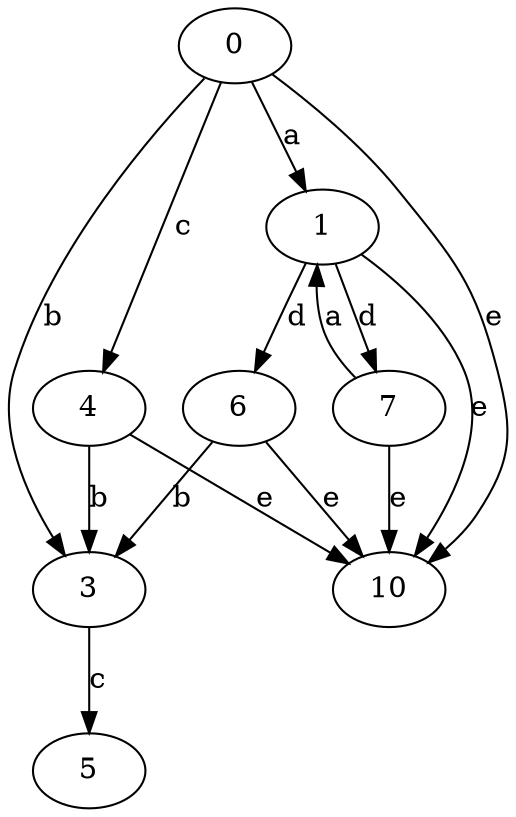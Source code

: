 strict digraph  {
1;
0;
3;
4;
5;
6;
7;
10;
1 -> 6  [label=d];
1 -> 7  [label=d];
1 -> 10  [label=e];
0 -> 1  [label=a];
0 -> 3  [label=b];
0 -> 4  [label=c];
0 -> 10  [label=e];
3 -> 5  [label=c];
4 -> 3  [label=b];
4 -> 10  [label=e];
6 -> 3  [label=b];
6 -> 10  [label=e];
7 -> 1  [label=a];
7 -> 10  [label=e];
}
